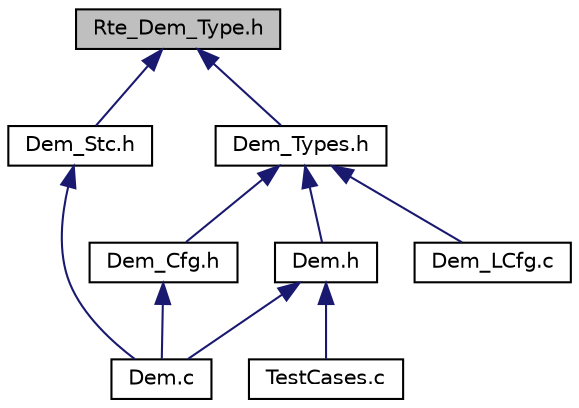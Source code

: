 digraph "Rte_Dem_Type.h"
{
 // LATEX_PDF_SIZE
  edge [fontname="Helvetica",fontsize="10",labelfontname="Helvetica",labelfontsize="10"];
  node [fontname="Helvetica",fontsize="10",shape=record];
  Node1 [label="Rte_Dem_Type.h",height=0.2,width=0.4,color="black", fillcolor="grey75", style="filled", fontcolor="black",tooltip=" "];
  Node1 -> Node2 [dir="back",color="midnightblue",fontsize="10",style="solid",fontname="Helvetica"];
  Node2 [label="Dem_Stc.h",height=0.2,width=0.4,color="black", fillcolor="white", style="filled",URL="$_dem___stc_8h.html",tooltip=" "];
  Node2 -> Node3 [dir="back",color="midnightblue",fontsize="10",style="solid",fontname="Helvetica"];
  Node3 [label="Dem.c",height=0.2,width=0.4,color="black", fillcolor="white", style="filled",URL="$_dem_8c.html",tooltip=" "];
  Node1 -> Node4 [dir="back",color="midnightblue",fontsize="10",style="solid",fontname="Helvetica"];
  Node4 [label="Dem_Types.h",height=0.2,width=0.4,color="black", fillcolor="white", style="filled",URL="$_dem___types_8h.html",tooltip=" "];
  Node4 -> Node5 [dir="back",color="midnightblue",fontsize="10",style="solid",fontname="Helvetica"];
  Node5 [label="Dem.h",height=0.2,width=0.4,color="black", fillcolor="white", style="filled",URL="$_dem_8h.html",tooltip=" "];
  Node5 -> Node3 [dir="back",color="midnightblue",fontsize="10",style="solid",fontname="Helvetica"];
  Node5 -> Node6 [dir="back",color="midnightblue",fontsize="10",style="solid",fontname="Helvetica"];
  Node6 [label="TestCases.c",height=0.2,width=0.4,color="black", fillcolor="white", style="filled",URL="$_test_cases_8c.html",tooltip=" "];
  Node4 -> Node7 [dir="back",color="midnightblue",fontsize="10",style="solid",fontname="Helvetica"];
  Node7 [label="Dem_Cfg.h",height=0.2,width=0.4,color="black", fillcolor="white", style="filled",URL="$_dem___cfg_8h.html",tooltip=" "];
  Node7 -> Node3 [dir="back",color="midnightblue",fontsize="10",style="solid",fontname="Helvetica"];
  Node4 -> Node8 [dir="back",color="midnightblue",fontsize="10",style="solid",fontname="Helvetica"];
  Node8 [label="Dem_LCfg.c",height=0.2,width=0.4,color="black", fillcolor="white", style="filled",URL="$_dem___l_cfg_8c.html",tooltip=" "];
}
